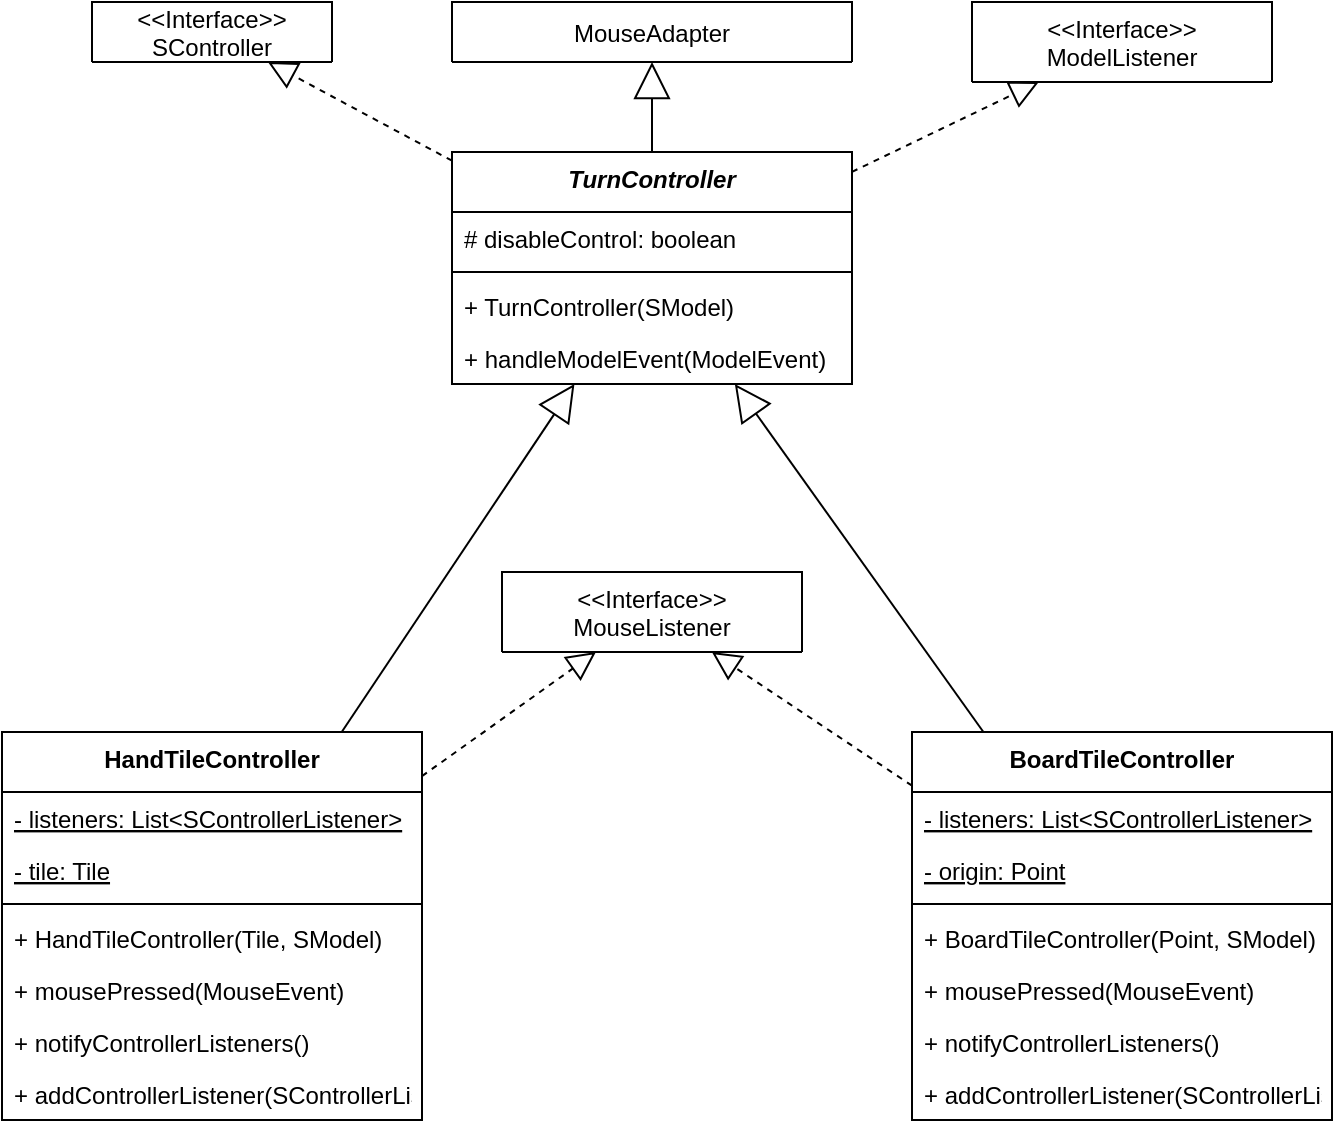 <mxfile version="15.5.4" type="embed"><diagram id="23iRSUPoRavnBvh4doch" name="Page-1"><mxGraphModel dx="830" dy="735" grid="1" gridSize="10" guides="1" tooltips="1" connect="1" arrows="1" fold="1" page="1" pageScale="1" pageWidth="827" pageHeight="1169" math="0" shadow="0"><root><mxCell id="0"/><mxCell id="1" parent="0"/><mxCell id="2" value="TurnController" style="swimlane;fontStyle=3;align=center;verticalAlign=top;childLayout=stackLayout;horizontal=1;startSize=30;horizontalStack=0;resizeParent=1;resizeParentMax=0;resizeLast=0;collapsible=1;marginBottom=0;" parent="1" vertex="1"><mxGeometry x="320" y="110" width="200" height="116" as="geometry"/></mxCell><mxCell id="3" value="# disableControl: boolean" style="text;strokeColor=none;fillColor=none;align=left;verticalAlign=top;spacingLeft=4;spacingRight=4;overflow=hidden;rotatable=0;points=[[0,0.5],[1,0.5]];portConstraint=eastwest;" parent="2" vertex="1"><mxGeometry y="30" width="200" height="26" as="geometry"/></mxCell><mxCell id="4" value="" style="line;strokeWidth=1;fillColor=none;align=left;verticalAlign=middle;spacingTop=-1;spacingLeft=3;spacingRight=3;rotatable=0;labelPosition=right;points=[];portConstraint=eastwest;" parent="2" vertex="1"><mxGeometry y="56" width="200" height="8" as="geometry"/></mxCell><mxCell id="5" value="+ TurnController(SModel)" style="text;strokeColor=none;fillColor=none;align=left;verticalAlign=top;spacingLeft=4;spacingRight=4;overflow=hidden;rotatable=0;points=[[0,0.5],[1,0.5]];portConstraint=eastwest;" parent="2" vertex="1"><mxGeometry y="64" width="200" height="26" as="geometry"/></mxCell><mxCell id="14" value="+ handleModelEvent(ModelEvent)" style="text;strokeColor=none;fillColor=none;align=left;verticalAlign=top;spacingLeft=4;spacingRight=4;overflow=hidden;rotatable=0;points=[[0,0.5],[1,0.5]];portConstraint=eastwest;" parent="2" vertex="1"><mxGeometry y="90" width="200" height="26" as="geometry"/></mxCell><mxCell id="8" value="&lt;&lt;Interface&gt;&gt;&#10;ModelListener" style="swimlane;fontStyle=0;childLayout=stackLayout;horizontal=1;startSize=40;fillColor=none;horizontalStack=0;resizeParent=1;resizeParentMax=0;resizeLast=0;collapsible=1;marginBottom=0;" parent="1" vertex="1"><mxGeometry x="580" y="35" width="150" height="40" as="geometry"/></mxCell><mxCell id="10" value="" style="endArrow=block;dashed=1;endFill=0;endSize=12;html=1;rounded=0;" parent="1" source="2" target="8" edge="1"><mxGeometry width="160" relative="1" as="geometry"><mxPoint x="330" y="380" as="sourcePoint"/><mxPoint x="490" y="380" as="targetPoint"/></mxGeometry></mxCell><mxCell id="11" value="" style="endArrow=block;endSize=16;endFill=0;html=1;rounded=0;" parent="1" source="2" target="12" edge="1"><mxGeometry x="-0.587" y="86" width="160" relative="1" as="geometry"><mxPoint x="340" y="380" as="sourcePoint"/><mxPoint x="240" y="80" as="targetPoint"/><mxPoint as="offset"/></mxGeometry></mxCell><mxCell id="12" value="MouseAdapter" style="swimlane;fontStyle=0;childLayout=stackLayout;horizontal=1;startSize=40;fillColor=none;horizontalStack=0;resizeParent=1;resizeParentMax=0;resizeLast=0;collapsible=1;marginBottom=0;" parent="1" vertex="1"><mxGeometry x="320" y="35" width="200" height="30" as="geometry"/></mxCell><mxCell id="15" value="BoardTileController" style="swimlane;fontStyle=1;align=center;verticalAlign=top;childLayout=stackLayout;horizontal=1;startSize=30;horizontalStack=0;resizeParent=1;resizeParentMax=0;resizeLast=0;collapsible=1;marginBottom=0;" parent="1" vertex="1"><mxGeometry x="550" y="400" width="210" height="194" as="geometry"/></mxCell><mxCell id="16" value="- listeners: List&lt;SControllerListener&gt;" style="text;strokeColor=none;fillColor=none;align=left;verticalAlign=top;spacingLeft=4;spacingRight=4;overflow=hidden;rotatable=0;points=[[0,0.5],[1,0.5]];portConstraint=eastwest;fontStyle=4" parent="15" vertex="1"><mxGeometry y="30" width="210" height="26" as="geometry"/></mxCell><mxCell id="35" value="- origin: Point" style="text;strokeColor=none;fillColor=none;align=left;verticalAlign=top;spacingLeft=4;spacingRight=4;overflow=hidden;rotatable=0;points=[[0,0.5],[1,0.5]];portConstraint=eastwest;fontStyle=4" parent="15" vertex="1"><mxGeometry y="56" width="210" height="26" as="geometry"/></mxCell><mxCell id="17" value="" style="line;strokeWidth=1;fillColor=none;align=left;verticalAlign=middle;spacingTop=-1;spacingLeft=3;spacingRight=3;rotatable=0;labelPosition=right;points=[];portConstraint=eastwest;" parent="15" vertex="1"><mxGeometry y="82" width="210" height="8" as="geometry"/></mxCell><mxCell id="18" value="+ BoardTileController(Point, SModel)" style="text;strokeColor=none;fillColor=none;align=left;verticalAlign=top;spacingLeft=4;spacingRight=4;overflow=hidden;rotatable=0;points=[[0,0.5],[1,0.5]];portConstraint=eastwest;" parent="15" vertex="1"><mxGeometry y="90" width="210" height="26" as="geometry"/></mxCell><mxCell id="19" value="+ mousePressed(MouseEvent)" style="text;strokeColor=none;fillColor=none;align=left;verticalAlign=top;spacingLeft=4;spacingRight=4;overflow=hidden;rotatable=0;points=[[0,0.5],[1,0.5]];portConstraint=eastwest;" parent="15" vertex="1"><mxGeometry y="116" width="210" height="26" as="geometry"/></mxCell><mxCell id="42" value="+ notifyControllerListeners()" style="text;strokeColor=none;fillColor=none;align=left;verticalAlign=top;spacingLeft=4;spacingRight=4;overflow=hidden;rotatable=0;points=[[0,0.5],[1,0.5]];portConstraint=eastwest;" parent="15" vertex="1"><mxGeometry y="142" width="210" height="26" as="geometry"/></mxCell><mxCell id="41" value="+ addControllerListener(SControllerListener)" style="text;strokeColor=none;fillColor=none;align=left;verticalAlign=top;spacingLeft=4;spacingRight=4;overflow=hidden;rotatable=0;points=[[0,0.5],[1,0.5]];portConstraint=eastwest;" parent="15" vertex="1"><mxGeometry y="168" width="210" height="26" as="geometry"/></mxCell><mxCell id="20" value="" style="endArrow=block;endSize=16;endFill=0;html=1;rounded=0;" parent="1" source="15" target="2" edge="1"><mxGeometry x="-0.587" y="86" width="160" relative="1" as="geometry"><mxPoint x="320" y="120" as="sourcePoint"/><mxPoint x="320" y="70" as="targetPoint"/><mxPoint as="offset"/></mxGeometry></mxCell><mxCell id="23" value="&lt;&lt;Interface&gt;&gt;&#10;SController" style="swimlane;fontStyle=0;childLayout=stackLayout;horizontal=1;startSize=40;fillColor=none;horizontalStack=0;resizeParent=1;resizeParentMax=0;resizeLast=0;collapsible=1;marginBottom=0;" parent="1" vertex="1"><mxGeometry x="140" y="35" width="120" height="30" as="geometry"/></mxCell><mxCell id="26" value="" style="endArrow=block;dashed=1;endFill=0;endSize=12;html=1;rounded=0;" parent="1" source="2" target="23" edge="1"><mxGeometry width="160" relative="1" as="geometry"><mxPoint x="530" y="129.837" as="sourcePoint"/><mxPoint x="633.475" y="80" as="targetPoint"/></mxGeometry></mxCell><mxCell id="27" value="&lt;&lt;Interface&gt;&gt;&#10;MouseListener" style="swimlane;fontStyle=0;childLayout=stackLayout;horizontal=1;startSize=40;fillColor=none;horizontalStack=0;resizeParent=1;resizeParentMax=0;resizeLast=0;collapsible=1;marginBottom=0;" parent="1" vertex="1"><mxGeometry x="345" y="320" width="150" height="40" as="geometry"/></mxCell><mxCell id="28" value="HandTileController" style="swimlane;fontStyle=1;align=center;verticalAlign=top;childLayout=stackLayout;horizontal=1;startSize=30;horizontalStack=0;resizeParent=1;resizeParentMax=0;resizeLast=0;collapsible=1;marginBottom=0;" parent="1" vertex="1"><mxGeometry x="95" y="400" width="210" height="194" as="geometry"/></mxCell><mxCell id="29" value="- listeners: List&lt;SControllerListener&gt;&#10;" style="text;strokeColor=none;fillColor=none;align=left;verticalAlign=top;spacingLeft=4;spacingRight=4;overflow=hidden;rotatable=0;points=[[0,0.5],[1,0.5]];portConstraint=eastwest;fontStyle=4" parent="28" vertex="1"><mxGeometry y="30" width="210" height="26" as="geometry"/></mxCell><mxCell id="34" value="- tile: Tile" style="text;strokeColor=none;fillColor=none;align=left;verticalAlign=top;spacingLeft=4;spacingRight=4;overflow=hidden;rotatable=0;points=[[0,0.5],[1,0.5]];portConstraint=eastwest;fontStyle=4" parent="28" vertex="1"><mxGeometry y="56" width="210" height="26" as="geometry"/></mxCell><mxCell id="30" value="" style="line;strokeWidth=1;fillColor=none;align=left;verticalAlign=middle;spacingTop=-1;spacingLeft=3;spacingRight=3;rotatable=0;labelPosition=right;points=[];portConstraint=eastwest;" parent="28" vertex="1"><mxGeometry y="82" width="210" height="8" as="geometry"/></mxCell><mxCell id="31" value="+ HandTileController(Tile, SModel)" style="text;strokeColor=none;fillColor=none;align=left;verticalAlign=top;spacingLeft=4;spacingRight=4;overflow=hidden;rotatable=0;points=[[0,0.5],[1,0.5]];portConstraint=eastwest;" parent="28" vertex="1"><mxGeometry y="90" width="210" height="26" as="geometry"/></mxCell><mxCell id="45" value="+ mousePressed(MouseEvent)" style="text;strokeColor=none;fillColor=none;align=left;verticalAlign=top;spacingLeft=4;spacingRight=4;overflow=hidden;rotatable=0;points=[[0,0.5],[1,0.5]];portConstraint=eastwest;" parent="28" vertex="1"><mxGeometry y="116" width="210" height="26" as="geometry"/></mxCell><mxCell id="43" value="+ notifyControllerListeners()" style="text;strokeColor=none;fillColor=none;align=left;verticalAlign=top;spacingLeft=4;spacingRight=4;overflow=hidden;rotatable=0;points=[[0,0.5],[1,0.5]];portConstraint=eastwest;" parent="28" vertex="1"><mxGeometry y="142" width="210" height="26" as="geometry"/></mxCell><mxCell id="44" value="+ addControllerListener(SControllerListener)" style="text;strokeColor=none;fillColor=none;align=left;verticalAlign=top;spacingLeft=4;spacingRight=4;overflow=hidden;rotatable=0;points=[[0,0.5],[1,0.5]];portConstraint=eastwest;" parent="28" vertex="1"><mxGeometry y="168" width="210" height="26" as="geometry"/></mxCell><mxCell id="36" value="" style="endArrow=block;endSize=16;endFill=0;html=1;rounded=0;" parent="1" source="28" target="2" edge="1"><mxGeometry x="-0.587" y="86" width="160" relative="1" as="geometry"><mxPoint x="632.904" y="410" as="sourcePoint"/><mxPoint x="480.726" y="236" as="targetPoint"/><mxPoint as="offset"/></mxGeometry></mxCell><mxCell id="37" value="" style="endArrow=block;dashed=1;endFill=0;endSize=12;html=1;rounded=0;" parent="1" source="15" target="27" edge="1"><mxGeometry width="160" relative="1" as="geometry"><mxPoint x="530" y="129.915" as="sourcePoint"/><mxPoint x="623.407" y="85" as="targetPoint"/></mxGeometry></mxCell><mxCell id="38" value="" style="endArrow=block;dashed=1;endFill=0;endSize=12;html=1;rounded=0;" parent="1" source="28" target="27" edge="1"><mxGeometry width="160" relative="1" as="geometry"><mxPoint x="540" y="139.915" as="sourcePoint"/><mxPoint x="633.407" y="95" as="targetPoint"/></mxGeometry></mxCell></root></mxGraphModel></diagram></mxfile>